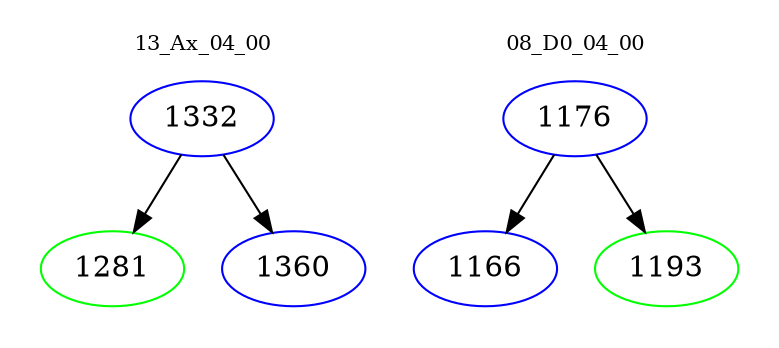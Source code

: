 digraph{
subgraph cluster_0 {
color = white
label = "13_Ax_04_00";
fontsize=10;
T0_1332 [label="1332", color="blue"]
T0_1332 -> T0_1281 [color="black"]
T0_1281 [label="1281", color="green"]
T0_1332 -> T0_1360 [color="black"]
T0_1360 [label="1360", color="blue"]
}
subgraph cluster_1 {
color = white
label = "08_D0_04_00";
fontsize=10;
T1_1176 [label="1176", color="blue"]
T1_1176 -> T1_1166 [color="black"]
T1_1166 [label="1166", color="blue"]
T1_1176 -> T1_1193 [color="black"]
T1_1193 [label="1193", color="green"]
}
}
